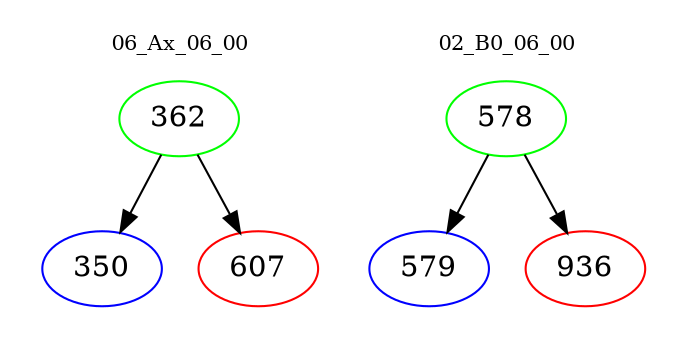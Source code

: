 digraph{
subgraph cluster_0 {
color = white
label = "06_Ax_06_00";
fontsize=10;
T0_362 [label="362", color="green"]
T0_362 -> T0_350 [color="black"]
T0_350 [label="350", color="blue"]
T0_362 -> T0_607 [color="black"]
T0_607 [label="607", color="red"]
}
subgraph cluster_1 {
color = white
label = "02_B0_06_00";
fontsize=10;
T1_578 [label="578", color="green"]
T1_578 -> T1_579 [color="black"]
T1_579 [label="579", color="blue"]
T1_578 -> T1_936 [color="black"]
T1_936 [label="936", color="red"]
}
}
